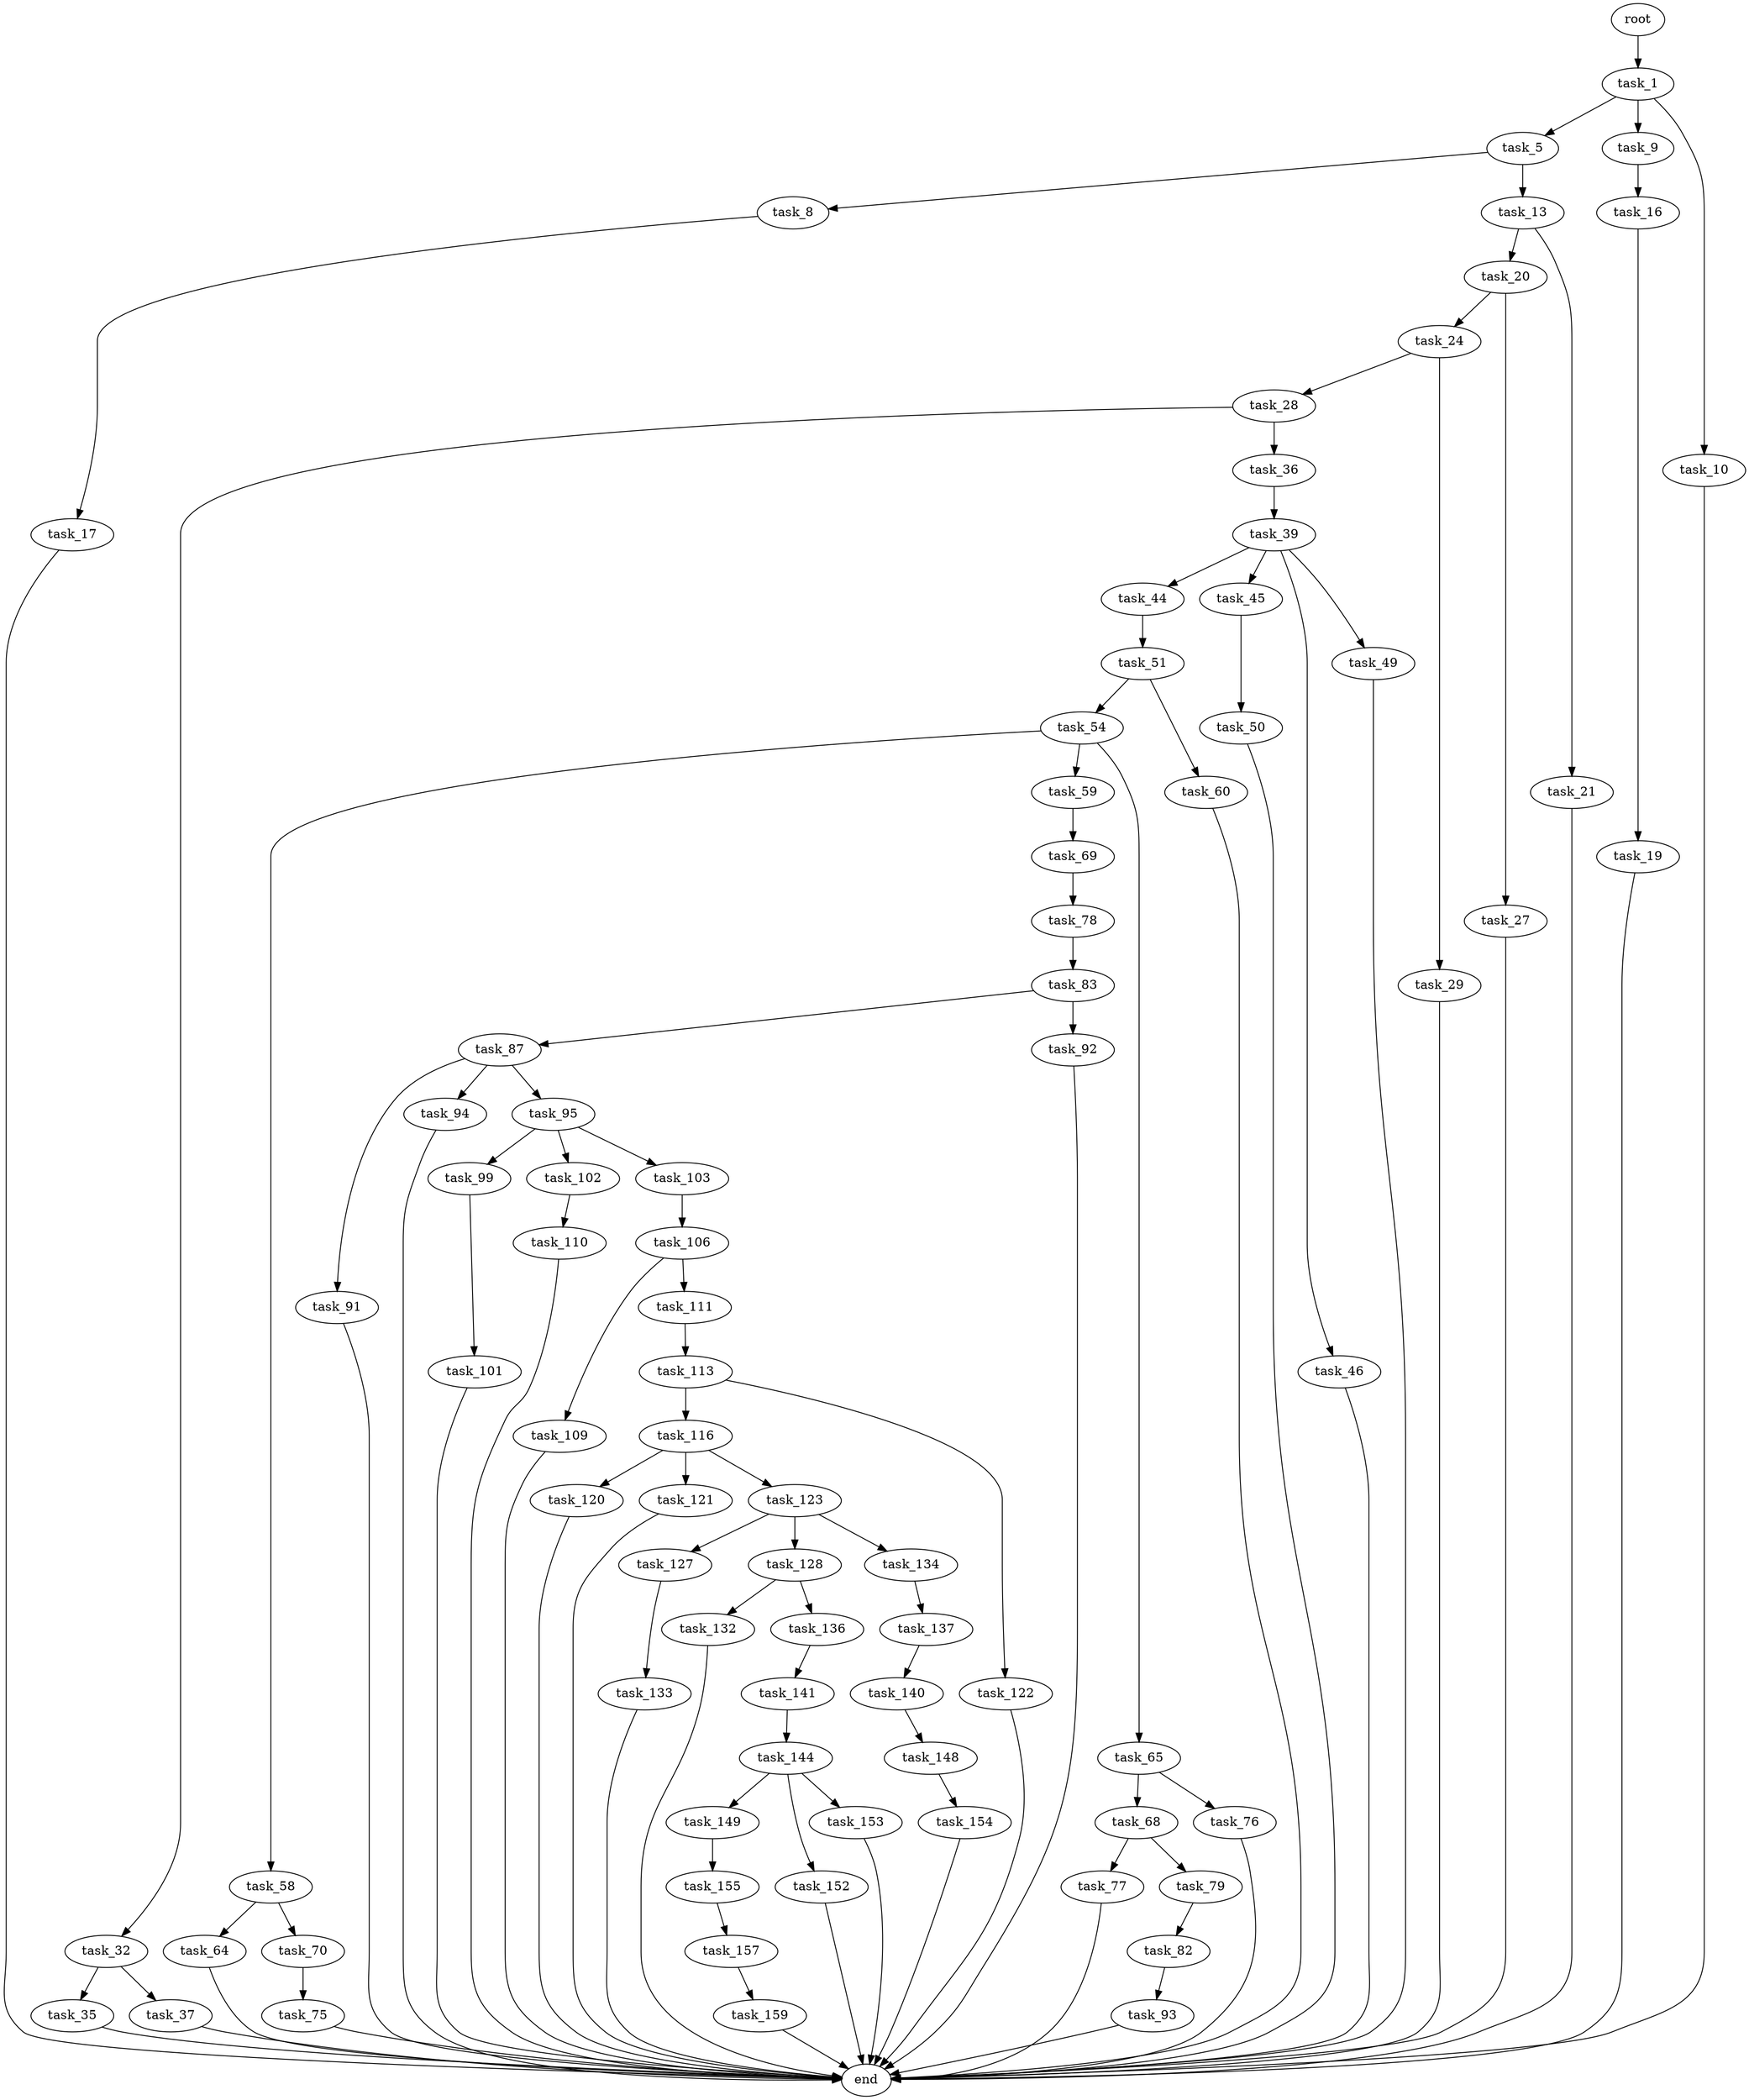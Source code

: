 digraph G {
  root [size="0.000000"];
  task_1 [size="16180440059.000000"];
  task_5 [size="131370820127.000000"];
  task_9 [size="163423866070.000000"];
  task_10 [size="103506096648.000000"];
  task_8 [size="2371879189.000000"];
  task_13 [size="7407517016.000000"];
  task_17 [size="11590176954.000000"];
  task_16 [size="8589934592.000000"];
  end [size="0.000000"];
  task_20 [size="446329109148.000000"];
  task_21 [size="232263218200.000000"];
  task_19 [size="230317586475.000000"];
  task_24 [size="28991029248.000000"];
  task_27 [size="14099784459.000000"];
  task_28 [size="68719476736.000000"];
  task_29 [size="191114136972.000000"];
  task_32 [size="1073741824000.000000"];
  task_36 [size="18132416712.000000"];
  task_35 [size="8589934592.000000"];
  task_37 [size="1247960013.000000"];
  task_39 [size="9819830202.000000"];
  task_44 [size="5312133495.000000"];
  task_45 [size="32246629401.000000"];
  task_46 [size="3175528683.000000"];
  task_49 [size="591656157924.000000"];
  task_51 [size="231928233984.000000"];
  task_50 [size="35261099466.000000"];
  task_54 [size="134217728000.000000"];
  task_60 [size="18888524229.000000"];
  task_58 [size="127232392416.000000"];
  task_59 [size="1461161312.000000"];
  task_65 [size="195193526916.000000"];
  task_64 [size="7880041868.000000"];
  task_70 [size="93682607028.000000"];
  task_69 [size="394564046634.000000"];
  task_68 [size="7974586366.000000"];
  task_76 [size="1073741824000.000000"];
  task_77 [size="39213178184.000000"];
  task_79 [size="28991029248.000000"];
  task_78 [size="68719476736.000000"];
  task_75 [size="415469255815.000000"];
  task_83 [size="1073741824000.000000"];
  task_82 [size="368293445632.000000"];
  task_93 [size="5011616446.000000"];
  task_87 [size="8589934592.000000"];
  task_92 [size="556328458933.000000"];
  task_91 [size="18519583072.000000"];
  task_94 [size="5219485296.000000"];
  task_95 [size="368293445632.000000"];
  task_99 [size="81299408004.000000"];
  task_102 [size="1073741824000.000000"];
  task_103 [size="68719476736.000000"];
  task_101 [size="549755813888.000000"];
  task_110 [size="32757564578.000000"];
  task_106 [size="557296606355.000000"];
  task_109 [size="231928233984.000000"];
  task_111 [size="8617876298.000000"];
  task_113 [size="782757789696.000000"];
  task_116 [size="418630282944.000000"];
  task_122 [size="134217728000.000000"];
  task_120 [size="782757789696.000000"];
  task_121 [size="16307833111.000000"];
  task_123 [size="7529314495.000000"];
  task_127 [size="138452443340.000000"];
  task_128 [size="12254417950.000000"];
  task_134 [size="143746958820.000000"];
  task_133 [size="639816567803.000000"];
  task_132 [size="49711854188.000000"];
  task_136 [size="251118382248.000000"];
  task_137 [size="51270800640.000000"];
  task_141 [size="368293445632.000000"];
  task_140 [size="3817809844.000000"];
  task_148 [size="210518256516.000000"];
  task_144 [size="11172343284.000000"];
  task_149 [size="43253660369.000000"];
  task_152 [size="231928233984.000000"];
  task_153 [size="609916093334.000000"];
  task_154 [size="23050808277.000000"];
  task_155 [size="8549691212.000000"];
  task_157 [size="45003273334.000000"];
  task_159 [size="6906768888.000000"];

  root -> task_1 [size="1.000000"];
  task_1 -> task_5 [size="679477248.000000"];
  task_1 -> task_9 [size="679477248.000000"];
  task_1 -> task_10 [size="679477248.000000"];
  task_5 -> task_8 [size="301989888.000000"];
  task_5 -> task_13 [size="301989888.000000"];
  task_9 -> task_16 [size="209715200.000000"];
  task_10 -> end [size="1.000000"];
  task_8 -> task_17 [size="75497472.000000"];
  task_13 -> task_20 [size="209715200.000000"];
  task_13 -> task_21 [size="209715200.000000"];
  task_17 -> end [size="1.000000"];
  task_16 -> task_19 [size="33554432.000000"];
  task_20 -> task_24 [size="536870912.000000"];
  task_20 -> task_27 [size="536870912.000000"];
  task_21 -> end [size="1.000000"];
  task_19 -> end [size="1.000000"];
  task_24 -> task_28 [size="75497472.000000"];
  task_24 -> task_29 [size="75497472.000000"];
  task_27 -> end [size="1.000000"];
  task_28 -> task_32 [size="134217728.000000"];
  task_28 -> task_36 [size="134217728.000000"];
  task_29 -> end [size="1.000000"];
  task_32 -> task_35 [size="838860800.000000"];
  task_32 -> task_37 [size="838860800.000000"];
  task_36 -> task_39 [size="536870912.000000"];
  task_35 -> end [size="1.000000"];
  task_37 -> end [size="1.000000"];
  task_39 -> task_44 [size="411041792.000000"];
  task_39 -> task_45 [size="411041792.000000"];
  task_39 -> task_46 [size="411041792.000000"];
  task_39 -> task_49 [size="411041792.000000"];
  task_44 -> task_51 [size="209715200.000000"];
  task_45 -> task_50 [size="33554432.000000"];
  task_46 -> end [size="1.000000"];
  task_49 -> end [size="1.000000"];
  task_51 -> task_54 [size="301989888.000000"];
  task_51 -> task_60 [size="301989888.000000"];
  task_50 -> end [size="1.000000"];
  task_54 -> task_58 [size="209715200.000000"];
  task_54 -> task_59 [size="209715200.000000"];
  task_54 -> task_65 [size="209715200.000000"];
  task_60 -> end [size="1.000000"];
  task_58 -> task_64 [size="134217728.000000"];
  task_58 -> task_70 [size="134217728.000000"];
  task_59 -> task_69 [size="75497472.000000"];
  task_65 -> task_68 [size="134217728.000000"];
  task_65 -> task_76 [size="134217728.000000"];
  task_64 -> end [size="1.000000"];
  task_70 -> task_75 [size="134217728.000000"];
  task_69 -> task_78 [size="411041792.000000"];
  task_68 -> task_77 [size="134217728.000000"];
  task_68 -> task_79 [size="134217728.000000"];
  task_76 -> end [size="1.000000"];
  task_77 -> end [size="1.000000"];
  task_79 -> task_82 [size="75497472.000000"];
  task_78 -> task_83 [size="134217728.000000"];
  task_75 -> end [size="1.000000"];
  task_83 -> task_87 [size="838860800.000000"];
  task_83 -> task_92 [size="838860800.000000"];
  task_82 -> task_93 [size="411041792.000000"];
  task_93 -> end [size="1.000000"];
  task_87 -> task_91 [size="33554432.000000"];
  task_87 -> task_94 [size="33554432.000000"];
  task_87 -> task_95 [size="33554432.000000"];
  task_92 -> end [size="1.000000"];
  task_91 -> end [size="1.000000"];
  task_94 -> end [size="1.000000"];
  task_95 -> task_99 [size="411041792.000000"];
  task_95 -> task_102 [size="411041792.000000"];
  task_95 -> task_103 [size="411041792.000000"];
  task_99 -> task_101 [size="134217728.000000"];
  task_102 -> task_110 [size="838860800.000000"];
  task_103 -> task_106 [size="134217728.000000"];
  task_101 -> end [size="1.000000"];
  task_110 -> end [size="1.000000"];
  task_106 -> task_109 [size="411041792.000000"];
  task_106 -> task_111 [size="411041792.000000"];
  task_109 -> end [size="1.000000"];
  task_111 -> task_113 [size="209715200.000000"];
  task_113 -> task_116 [size="679477248.000000"];
  task_113 -> task_122 [size="679477248.000000"];
  task_116 -> task_120 [size="679477248.000000"];
  task_116 -> task_121 [size="679477248.000000"];
  task_116 -> task_123 [size="679477248.000000"];
  task_122 -> end [size="1.000000"];
  task_120 -> end [size="1.000000"];
  task_121 -> end [size="1.000000"];
  task_123 -> task_127 [size="209715200.000000"];
  task_123 -> task_128 [size="209715200.000000"];
  task_123 -> task_134 [size="209715200.000000"];
  task_127 -> task_133 [size="209715200.000000"];
  task_128 -> task_132 [size="679477248.000000"];
  task_128 -> task_136 [size="679477248.000000"];
  task_134 -> task_137 [size="134217728.000000"];
  task_133 -> end [size="1.000000"];
  task_132 -> end [size="1.000000"];
  task_136 -> task_141 [size="209715200.000000"];
  task_137 -> task_140 [size="134217728.000000"];
  task_141 -> task_144 [size="411041792.000000"];
  task_140 -> task_148 [size="75497472.000000"];
  task_148 -> task_154 [size="209715200.000000"];
  task_144 -> task_149 [size="536870912.000000"];
  task_144 -> task_152 [size="536870912.000000"];
  task_144 -> task_153 [size="536870912.000000"];
  task_149 -> task_155 [size="838860800.000000"];
  task_152 -> end [size="1.000000"];
  task_153 -> end [size="1.000000"];
  task_154 -> end [size="1.000000"];
  task_155 -> task_157 [size="411041792.000000"];
  task_157 -> task_159 [size="838860800.000000"];
  task_159 -> end [size="1.000000"];
}
